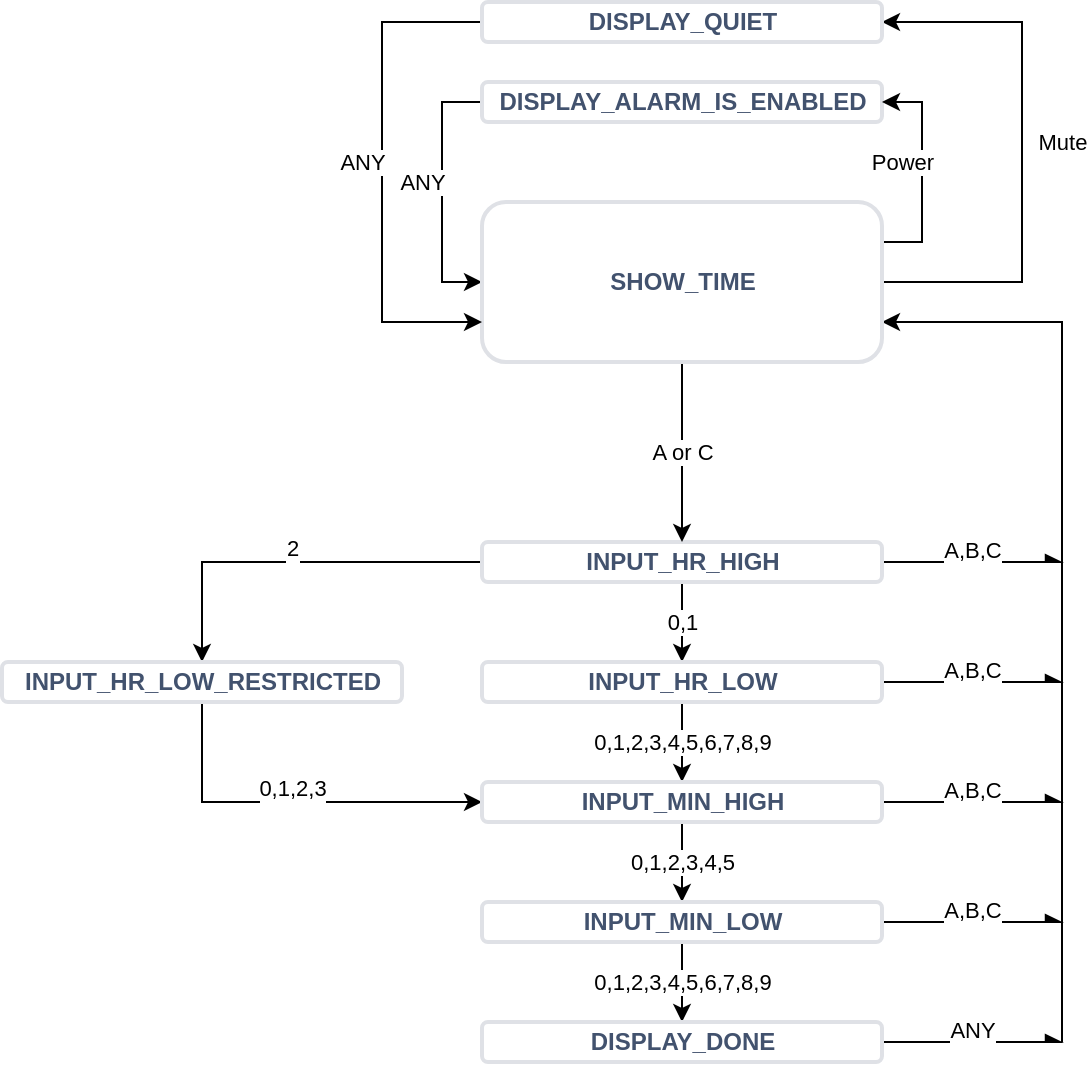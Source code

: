 <mxfile version="25.0.3">
  <diagram name="Page-1" id="58cdce13-f638-feb5-8d6f-7d28b1aa9fa0">
    <mxGraphModel dx="712" dy="427" grid="1" gridSize="10" guides="1" tooltips="1" connect="1" arrows="1" fold="1" page="1" pageScale="1" pageWidth="1100" pageHeight="850" background="none" math="0" shadow="0">
      <root>
        <mxCell id="0" />
        <mxCell id="1" parent="0" />
        <mxCell id="X9fPhNkL44MhaLlxR3ed-43" value="0,1" style="edgeStyle=orthogonalEdgeStyle;rounded=0;orthogonalLoop=1;jettySize=auto;html=1;" edge="1" parent="1" source="X9fPhNkL44MhaLlxR3ed-8" target="X9fPhNkL44MhaLlxR3ed-14">
          <mxGeometry relative="1" as="geometry" />
        </mxCell>
        <mxCell id="X9fPhNkL44MhaLlxR3ed-44" value="&lt;div&gt;2&lt;/div&gt;&lt;div&gt;&lt;br&gt;&lt;/div&gt;" style="edgeStyle=orthogonalEdgeStyle;rounded=0;orthogonalLoop=1;jettySize=auto;html=1;entryX=0.5;entryY=0;entryDx=0;entryDy=0;" edge="1" parent="1" source="X9fPhNkL44MhaLlxR3ed-8" target="X9fPhNkL44MhaLlxR3ed-17">
          <mxGeometry relative="1" as="geometry">
            <mxPoint x="200" y="460" as="targetPoint" />
          </mxGeometry>
        </mxCell>
        <mxCell id="X9fPhNkL44MhaLlxR3ed-74" value="&lt;div&gt;A,B,C&lt;/div&gt;&lt;div&gt;&lt;br&gt;&lt;/div&gt;" style="edgeStyle=orthogonalEdgeStyle;rounded=0;orthogonalLoop=1;jettySize=auto;html=1;endArrow=async;endFill=1;" edge="1" parent="1" source="X9fPhNkL44MhaLlxR3ed-8">
          <mxGeometry relative="1" as="geometry">
            <mxPoint x="630.0" y="410.0" as="targetPoint" />
          </mxGeometry>
        </mxCell>
        <mxCell id="X9fPhNkL44MhaLlxR3ed-8" value="&lt;div&gt;INPUT_HR_HIGH&lt;/div&gt;" style="dashed=0;html=1;rounded=1;strokeColor=#DFE1E6;fontSize=12;align=center;fontStyle=1;strokeWidth=2;fontColor=#42526E" vertex="1" parent="1">
          <mxGeometry x="340" y="400" width="200" height="20" as="geometry" />
        </mxCell>
        <mxCell id="X9fPhNkL44MhaLlxR3ed-46" value="0,1,2,3,4,5,6,7,8,9" style="edgeStyle=orthogonalEdgeStyle;rounded=0;orthogonalLoop=1;jettySize=auto;html=1;" edge="1" parent="1" source="X9fPhNkL44MhaLlxR3ed-14" target="X9fPhNkL44MhaLlxR3ed-18">
          <mxGeometry relative="1" as="geometry" />
        </mxCell>
        <mxCell id="X9fPhNkL44MhaLlxR3ed-73" value="&lt;div&gt;A,B,C&lt;/div&gt;&lt;div&gt;&lt;br&gt;&lt;/div&gt;" style="edgeStyle=orthogonalEdgeStyle;rounded=0;orthogonalLoop=1;jettySize=auto;html=1;endArrow=async;endFill=1;" edge="1" parent="1" source="X9fPhNkL44MhaLlxR3ed-14">
          <mxGeometry relative="1" as="geometry">
            <mxPoint x="630.0" y="470.0" as="targetPoint" />
          </mxGeometry>
        </mxCell>
        <mxCell id="X9fPhNkL44MhaLlxR3ed-14" value="&lt;div&gt;INPUT_HR_LOW&lt;/div&gt;" style="dashed=0;html=1;rounded=1;strokeColor=#DFE1E6;fontSize=12;align=center;fontStyle=1;strokeWidth=2;fontColor=#42526E" vertex="1" parent="1">
          <mxGeometry x="340" y="460" width="200" height="20" as="geometry" />
        </mxCell>
        <mxCell id="X9fPhNkL44MhaLlxR3ed-45" value="&lt;div&gt;0,1,2,3&lt;/div&gt;&lt;div&gt;&lt;br&gt;&lt;/div&gt;" style="edgeStyle=orthogonalEdgeStyle;rounded=0;orthogonalLoop=1;jettySize=auto;html=1;entryX=0;entryY=0.5;entryDx=0;entryDy=0;exitX=0.5;exitY=1;exitDx=0;exitDy=0;" edge="1" parent="1" source="X9fPhNkL44MhaLlxR3ed-17" target="X9fPhNkL44MhaLlxR3ed-18">
          <mxGeometry relative="1" as="geometry">
            <mxPoint x="200" y="480" as="sourcePoint" />
            <Array as="points">
              <mxPoint x="200" y="530" />
            </Array>
          </mxGeometry>
        </mxCell>
        <mxCell id="X9fPhNkL44MhaLlxR3ed-17" value="&lt;div&gt;INPUT_HR_LOW_RESTRICTED&lt;/div&gt;" style="dashed=0;html=1;rounded=1;strokeColor=#DFE1E6;fontSize=12;align=center;fontStyle=1;strokeWidth=2;fontColor=#42526E" vertex="1" parent="1">
          <mxGeometry x="100" y="460" width="200" height="20" as="geometry" />
        </mxCell>
        <mxCell id="X9fPhNkL44MhaLlxR3ed-47" value="0,1,2,3,4,5" style="edgeStyle=orthogonalEdgeStyle;rounded=0;orthogonalLoop=1;jettySize=auto;html=1;" edge="1" parent="1" source="X9fPhNkL44MhaLlxR3ed-18" target="X9fPhNkL44MhaLlxR3ed-19">
          <mxGeometry relative="1" as="geometry" />
        </mxCell>
        <mxCell id="X9fPhNkL44MhaLlxR3ed-72" value="&lt;div&gt;A,B,C&lt;/div&gt;&lt;div&gt;&lt;br&gt;&lt;/div&gt;" style="edgeStyle=orthogonalEdgeStyle;rounded=0;orthogonalLoop=1;jettySize=auto;html=1;endArrow=async;endFill=1;" edge="1" parent="1" source="X9fPhNkL44MhaLlxR3ed-18">
          <mxGeometry relative="1" as="geometry">
            <mxPoint x="630.0" y="530" as="targetPoint" />
          </mxGeometry>
        </mxCell>
        <mxCell id="X9fPhNkL44MhaLlxR3ed-18" value="&lt;div&gt;INPUT_MIN_HIGH&lt;/div&gt;" style="dashed=0;html=1;rounded=1;strokeColor=#DFE1E6;fontSize=12;align=center;fontStyle=1;strokeWidth=2;fontColor=#42526E" vertex="1" parent="1">
          <mxGeometry x="340" y="520" width="200" height="20" as="geometry" />
        </mxCell>
        <mxCell id="X9fPhNkL44MhaLlxR3ed-48" value="0,1,2,3,4,5,6,7,8,9" style="edgeStyle=orthogonalEdgeStyle;rounded=0;orthogonalLoop=1;jettySize=auto;html=1;" edge="1" parent="1" source="X9fPhNkL44MhaLlxR3ed-19" target="X9fPhNkL44MhaLlxR3ed-22">
          <mxGeometry relative="1" as="geometry" />
        </mxCell>
        <mxCell id="X9fPhNkL44MhaLlxR3ed-71" value="&lt;div&gt;A,B,C&lt;/div&gt;&lt;div&gt;&lt;br&gt;&lt;/div&gt;" style="edgeStyle=orthogonalEdgeStyle;rounded=0;orthogonalLoop=1;jettySize=auto;html=1;endArrow=async;endFill=1;" edge="1" parent="1" source="X9fPhNkL44MhaLlxR3ed-19">
          <mxGeometry relative="1" as="geometry">
            <mxPoint x="630" y="590" as="targetPoint" />
          </mxGeometry>
        </mxCell>
        <mxCell id="X9fPhNkL44MhaLlxR3ed-19" value="&lt;div&gt;INPUT_MIN_LOW&lt;/div&gt;" style="dashed=0;html=1;rounded=1;strokeColor=#DFE1E6;fontSize=12;align=center;fontStyle=1;strokeWidth=2;fontColor=#42526E" vertex="1" parent="1">
          <mxGeometry x="340" y="580" width="200" height="20" as="geometry" />
        </mxCell>
        <mxCell id="X9fPhNkL44MhaLlxR3ed-56" value="ANY" style="edgeStyle=orthogonalEdgeStyle;rounded=0;orthogonalLoop=1;jettySize=auto;html=1;exitX=0;exitY=0.5;exitDx=0;exitDy=0;entryX=0;entryY=0.5;entryDx=0;entryDy=0;" edge="1" parent="1" source="X9fPhNkL44MhaLlxR3ed-21" target="X9fPhNkL44MhaLlxR3ed-25">
          <mxGeometry x="-0.077" y="-10" relative="1" as="geometry">
            <Array as="points">
              <mxPoint x="320" y="180" />
              <mxPoint x="320" y="270" />
            </Array>
            <mxPoint as="offset" />
          </mxGeometry>
        </mxCell>
        <mxCell id="X9fPhNkL44MhaLlxR3ed-21" value="DISPLAY_ALARM_IS_ENABLED" style="dashed=0;html=1;rounded=1;strokeColor=#DFE1E6;fontSize=12;align=center;fontStyle=1;strokeWidth=2;fontColor=#42526E" vertex="1" parent="1">
          <mxGeometry x="340" y="170" width="200" height="20" as="geometry" />
        </mxCell>
        <mxCell id="X9fPhNkL44MhaLlxR3ed-69" style="edgeStyle=orthogonalEdgeStyle;rounded=0;orthogonalLoop=1;jettySize=auto;html=1;entryX=1;entryY=0.75;entryDx=0;entryDy=0;" edge="1" parent="1" target="X9fPhNkL44MhaLlxR3ed-25">
          <mxGeometry relative="1" as="geometry">
            <mxPoint x="660" y="600" as="targetPoint" />
            <mxPoint x="630" y="650" as="sourcePoint" />
            <Array as="points">
              <mxPoint x="630" y="290" />
            </Array>
          </mxGeometry>
        </mxCell>
        <mxCell id="X9fPhNkL44MhaLlxR3ed-70" value="&lt;div&gt;ANY&lt;/div&gt;&lt;div&gt;&lt;br&gt;&lt;/div&gt;" style="edgeStyle=orthogonalEdgeStyle;rounded=0;orthogonalLoop=1;jettySize=auto;html=1;endArrow=async;endFill=1;" edge="1" parent="1" source="X9fPhNkL44MhaLlxR3ed-22">
          <mxGeometry relative="1" as="geometry">
            <mxPoint x="630.0" y="650" as="targetPoint" />
          </mxGeometry>
        </mxCell>
        <mxCell id="X9fPhNkL44MhaLlxR3ed-22" value="DISPLAY_DONE" style="dashed=0;html=1;rounded=1;strokeColor=#DFE1E6;fontSize=12;align=center;fontStyle=1;strokeWidth=2;fontColor=#42526E" vertex="1" parent="1">
          <mxGeometry x="340" y="640" width="200" height="20" as="geometry" />
        </mxCell>
        <mxCell id="X9fPhNkL44MhaLlxR3ed-36" value="A or C" style="edgeStyle=orthogonalEdgeStyle;rounded=0;orthogonalLoop=1;jettySize=auto;html=1;" edge="1" parent="1" source="X9fPhNkL44MhaLlxR3ed-25" target="X9fPhNkL44MhaLlxR3ed-8">
          <mxGeometry relative="1" as="geometry" />
        </mxCell>
        <mxCell id="X9fPhNkL44MhaLlxR3ed-58" value="Mute" style="edgeStyle=orthogonalEdgeStyle;rounded=0;orthogonalLoop=1;jettySize=auto;html=1;exitX=1;exitY=0.5;exitDx=0;exitDy=0;entryX=1;entryY=0.5;entryDx=0;entryDy=0;" edge="1" parent="1" source="X9fPhNkL44MhaLlxR3ed-25" target="X9fPhNkL44MhaLlxR3ed-55">
          <mxGeometry x="0.037" y="-20" relative="1" as="geometry">
            <Array as="points">
              <mxPoint x="610" y="270" />
              <mxPoint x="610" y="140" />
            </Array>
            <mxPoint as="offset" />
          </mxGeometry>
        </mxCell>
        <mxCell id="X9fPhNkL44MhaLlxR3ed-59" value="Power" style="edgeStyle=orthogonalEdgeStyle;rounded=0;orthogonalLoop=1;jettySize=auto;html=1;exitX=1;exitY=0.25;exitDx=0;exitDy=0;entryX=1;entryY=0.5;entryDx=0;entryDy=0;" edge="1" parent="1" source="X9fPhNkL44MhaLlxR3ed-25" target="X9fPhNkL44MhaLlxR3ed-21">
          <mxGeometry x="0.091" y="10" relative="1" as="geometry">
            <mxPoint as="offset" />
          </mxGeometry>
        </mxCell>
        <mxCell id="X9fPhNkL44MhaLlxR3ed-25" value="SHOW_TIME" style="dashed=0;html=1;rounded=1;strokeColor=#DFE1E6;fontSize=12;align=center;fontStyle=1;strokeWidth=2;fontColor=#42526E" vertex="1" parent="1">
          <mxGeometry x="340" y="230" width="200" height="80" as="geometry" />
        </mxCell>
        <mxCell id="X9fPhNkL44MhaLlxR3ed-57" value="ANY" style="edgeStyle=orthogonalEdgeStyle;rounded=0;orthogonalLoop=1;jettySize=auto;html=1;exitX=0;exitY=0.5;exitDx=0;exitDy=0;entryX=0;entryY=0.75;entryDx=0;entryDy=0;" edge="1" parent="1" source="X9fPhNkL44MhaLlxR3ed-55" target="X9fPhNkL44MhaLlxR3ed-25">
          <mxGeometry x="-0.04" y="-10" relative="1" as="geometry">
            <Array as="points">
              <mxPoint x="290" y="140" />
              <mxPoint x="290" y="290" />
            </Array>
            <mxPoint as="offset" />
          </mxGeometry>
        </mxCell>
        <mxCell id="X9fPhNkL44MhaLlxR3ed-55" value="DISPLAY_QUIET" style="dashed=0;html=1;rounded=1;strokeColor=#DFE1E6;fontSize=12;align=center;fontStyle=1;strokeWidth=2;fontColor=#42526E" vertex="1" parent="1">
          <mxGeometry x="340" y="130" width="200" height="20" as="geometry" />
        </mxCell>
      </root>
    </mxGraphModel>
  </diagram>
</mxfile>
